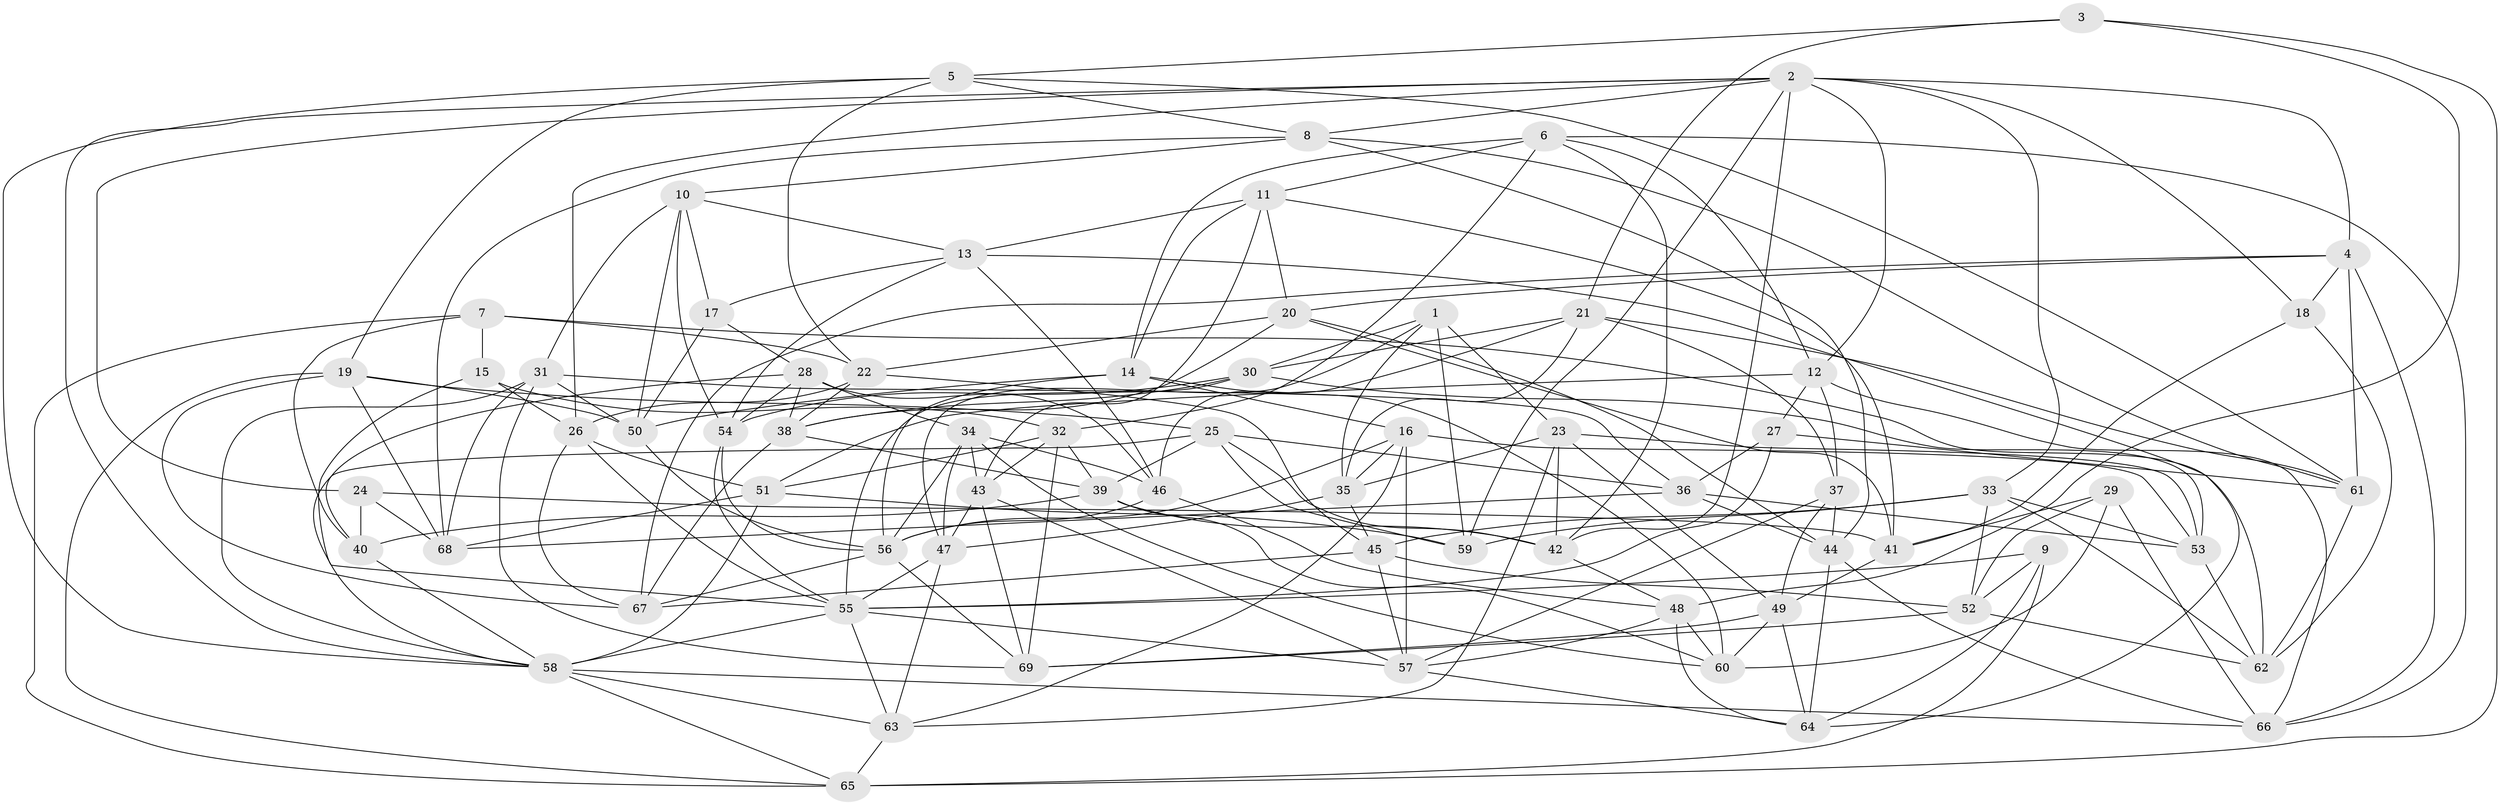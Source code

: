 // original degree distribution, {4: 1.0}
// Generated by graph-tools (version 1.1) at 2025/26/03/09/25 03:26:59]
// undirected, 69 vertices, 204 edges
graph export_dot {
graph [start="1"]
  node [color=gray90,style=filled];
  1;
  2;
  3;
  4;
  5;
  6;
  7;
  8;
  9;
  10;
  11;
  12;
  13;
  14;
  15;
  16;
  17;
  18;
  19;
  20;
  21;
  22;
  23;
  24;
  25;
  26;
  27;
  28;
  29;
  30;
  31;
  32;
  33;
  34;
  35;
  36;
  37;
  38;
  39;
  40;
  41;
  42;
  43;
  44;
  45;
  46;
  47;
  48;
  49;
  50;
  51;
  52;
  53;
  54;
  55;
  56;
  57;
  58;
  59;
  60;
  61;
  62;
  63;
  64;
  65;
  66;
  67;
  68;
  69;
  1 -- 23 [weight=1.0];
  1 -- 30 [weight=1.0];
  1 -- 35 [weight=1.0];
  1 -- 47 [weight=1.0];
  1 -- 59 [weight=2.0];
  2 -- 4 [weight=1.0];
  2 -- 8 [weight=1.0];
  2 -- 12 [weight=1.0];
  2 -- 18 [weight=1.0];
  2 -- 24 [weight=1.0];
  2 -- 26 [weight=1.0];
  2 -- 33 [weight=1.0];
  2 -- 42 [weight=1.0];
  2 -- 58 [weight=1.0];
  2 -- 59 [weight=1.0];
  3 -- 5 [weight=1.0];
  3 -- 21 [weight=1.0];
  3 -- 48 [weight=1.0];
  3 -- 65 [weight=1.0];
  4 -- 18 [weight=1.0];
  4 -- 20 [weight=1.0];
  4 -- 61 [weight=1.0];
  4 -- 66 [weight=1.0];
  4 -- 67 [weight=1.0];
  5 -- 8 [weight=1.0];
  5 -- 19 [weight=1.0];
  5 -- 22 [weight=1.0];
  5 -- 58 [weight=1.0];
  5 -- 61 [weight=1.0];
  6 -- 11 [weight=1.0];
  6 -- 12 [weight=1.0];
  6 -- 14 [weight=1.0];
  6 -- 32 [weight=1.0];
  6 -- 42 [weight=1.0];
  6 -- 66 [weight=1.0];
  7 -- 15 [weight=1.0];
  7 -- 22 [weight=1.0];
  7 -- 40 [weight=2.0];
  7 -- 62 [weight=1.0];
  7 -- 65 [weight=1.0];
  8 -- 10 [weight=1.0];
  8 -- 44 [weight=1.0];
  8 -- 61 [weight=1.0];
  8 -- 68 [weight=1.0];
  9 -- 52 [weight=1.0];
  9 -- 55 [weight=1.0];
  9 -- 64 [weight=1.0];
  9 -- 65 [weight=1.0];
  10 -- 13 [weight=1.0];
  10 -- 17 [weight=1.0];
  10 -- 31 [weight=1.0];
  10 -- 50 [weight=1.0];
  10 -- 54 [weight=1.0];
  11 -- 13 [weight=1.0];
  11 -- 14 [weight=1.0];
  11 -- 20 [weight=1.0];
  11 -- 41 [weight=1.0];
  11 -- 43 [weight=1.0];
  12 -- 27 [weight=1.0];
  12 -- 37 [weight=1.0];
  12 -- 51 [weight=1.0];
  12 -- 66 [weight=1.0];
  13 -- 17 [weight=1.0];
  13 -- 46 [weight=1.0];
  13 -- 54 [weight=1.0];
  13 -- 64 [weight=1.0];
  14 -- 16 [weight=1.0];
  14 -- 50 [weight=1.0];
  14 -- 56 [weight=1.0];
  14 -- 60 [weight=1.0];
  15 -- 26 [weight=1.0];
  15 -- 32 [weight=1.0];
  15 -- 55 [weight=1.0];
  16 -- 35 [weight=1.0];
  16 -- 53 [weight=1.0];
  16 -- 56 [weight=1.0];
  16 -- 57 [weight=1.0];
  16 -- 63 [weight=1.0];
  17 -- 28 [weight=1.0];
  17 -- 50 [weight=1.0];
  18 -- 41 [weight=1.0];
  18 -- 62 [weight=1.0];
  19 -- 25 [weight=1.0];
  19 -- 50 [weight=1.0];
  19 -- 65 [weight=1.0];
  19 -- 67 [weight=1.0];
  19 -- 68 [weight=1.0];
  20 -- 22 [weight=1.0];
  20 -- 38 [weight=1.0];
  20 -- 41 [weight=1.0];
  20 -- 44 [weight=1.0];
  21 -- 30 [weight=1.0];
  21 -- 35 [weight=1.0];
  21 -- 37 [weight=1.0];
  21 -- 46 [weight=1.0];
  21 -- 61 [weight=1.0];
  22 -- 26 [weight=1.0];
  22 -- 38 [weight=1.0];
  22 -- 45 [weight=1.0];
  23 -- 35 [weight=1.0];
  23 -- 42 [weight=1.0];
  23 -- 49 [weight=1.0];
  23 -- 53 [weight=1.0];
  23 -- 63 [weight=1.0];
  24 -- 40 [weight=1.0];
  24 -- 41 [weight=1.0];
  24 -- 68 [weight=1.0];
  25 -- 36 [weight=1.0];
  25 -- 39 [weight=1.0];
  25 -- 42 [weight=1.0];
  25 -- 58 [weight=1.0];
  25 -- 59 [weight=1.0];
  26 -- 51 [weight=1.0];
  26 -- 55 [weight=1.0];
  26 -- 67 [weight=1.0];
  27 -- 36 [weight=1.0];
  27 -- 55 [weight=1.0];
  27 -- 61 [weight=1.0];
  28 -- 34 [weight=1.0];
  28 -- 38 [weight=1.0];
  28 -- 40 [weight=1.0];
  28 -- 46 [weight=1.0];
  28 -- 54 [weight=1.0];
  29 -- 41 [weight=1.0];
  29 -- 52 [weight=1.0];
  29 -- 60 [weight=1.0];
  29 -- 66 [weight=1.0];
  30 -- 38 [weight=1.0];
  30 -- 53 [weight=1.0];
  30 -- 54 [weight=1.0];
  30 -- 55 [weight=1.0];
  31 -- 36 [weight=1.0];
  31 -- 50 [weight=1.0];
  31 -- 58 [weight=1.0];
  31 -- 68 [weight=1.0];
  31 -- 69 [weight=1.0];
  32 -- 39 [weight=1.0];
  32 -- 43 [weight=1.0];
  32 -- 51 [weight=1.0];
  32 -- 69 [weight=1.0];
  33 -- 45 [weight=1.0];
  33 -- 52 [weight=1.0];
  33 -- 53 [weight=1.0];
  33 -- 59 [weight=1.0];
  33 -- 62 [weight=1.0];
  34 -- 43 [weight=1.0];
  34 -- 46 [weight=1.0];
  34 -- 47 [weight=1.0];
  34 -- 56 [weight=1.0];
  34 -- 60 [weight=1.0];
  35 -- 45 [weight=1.0];
  35 -- 47 [weight=1.0];
  36 -- 44 [weight=1.0];
  36 -- 53 [weight=1.0];
  36 -- 68 [weight=1.0];
  37 -- 44 [weight=1.0];
  37 -- 49 [weight=1.0];
  37 -- 57 [weight=2.0];
  38 -- 39 [weight=1.0];
  38 -- 67 [weight=1.0];
  39 -- 40 [weight=1.0];
  39 -- 42 [weight=1.0];
  39 -- 60 [weight=1.0];
  40 -- 58 [weight=1.0];
  41 -- 49 [weight=1.0];
  42 -- 48 [weight=1.0];
  43 -- 47 [weight=1.0];
  43 -- 57 [weight=1.0];
  43 -- 69 [weight=1.0];
  44 -- 64 [weight=1.0];
  44 -- 66 [weight=1.0];
  45 -- 52 [weight=1.0];
  45 -- 57 [weight=1.0];
  45 -- 67 [weight=1.0];
  46 -- 48 [weight=1.0];
  46 -- 56 [weight=1.0];
  47 -- 55 [weight=1.0];
  47 -- 63 [weight=1.0];
  48 -- 57 [weight=1.0];
  48 -- 60 [weight=1.0];
  48 -- 64 [weight=1.0];
  49 -- 60 [weight=1.0];
  49 -- 64 [weight=1.0];
  49 -- 69 [weight=1.0];
  50 -- 56 [weight=1.0];
  51 -- 58 [weight=1.0];
  51 -- 59 [weight=1.0];
  51 -- 68 [weight=1.0];
  52 -- 62 [weight=1.0];
  52 -- 69 [weight=1.0];
  53 -- 62 [weight=1.0];
  54 -- 55 [weight=1.0];
  54 -- 56 [weight=1.0];
  55 -- 57 [weight=1.0];
  55 -- 58 [weight=1.0];
  55 -- 63 [weight=1.0];
  56 -- 67 [weight=1.0];
  56 -- 69 [weight=1.0];
  57 -- 64 [weight=1.0];
  58 -- 63 [weight=1.0];
  58 -- 65 [weight=1.0];
  58 -- 66 [weight=1.0];
  61 -- 62 [weight=1.0];
  63 -- 65 [weight=1.0];
}

